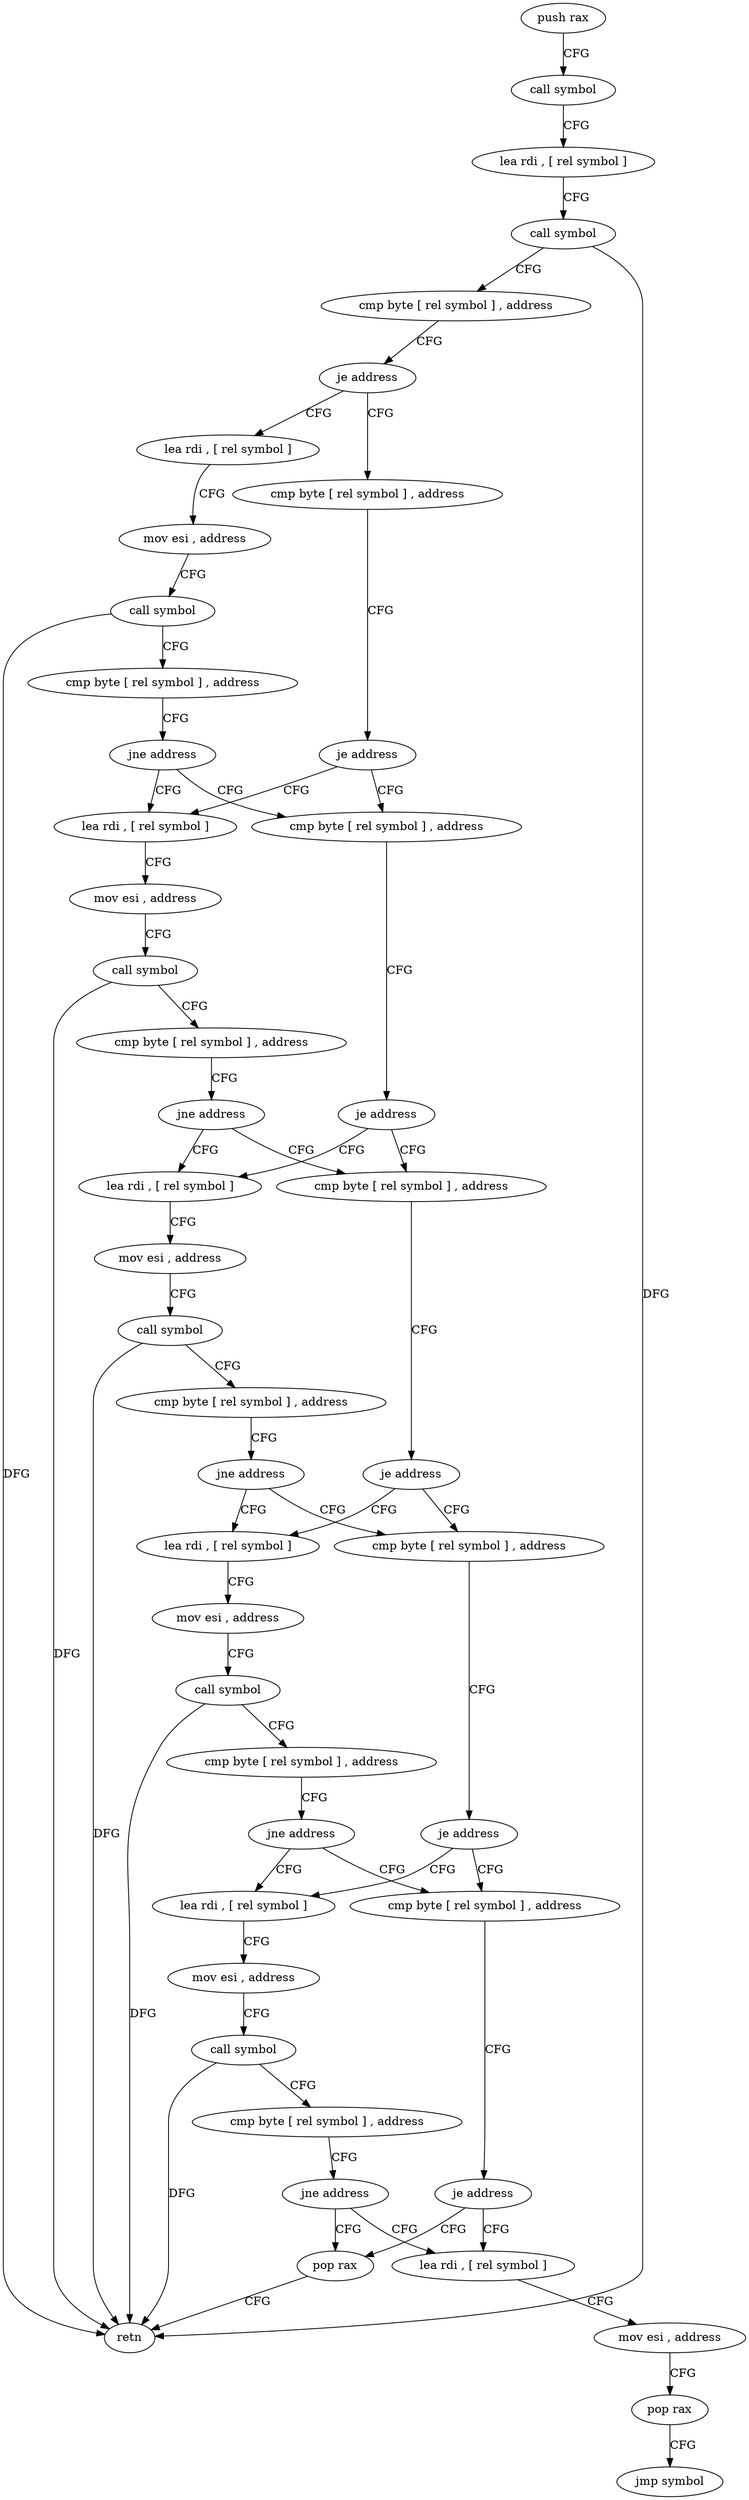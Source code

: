 digraph "func" {
"170704" [label = "push rax" ]
"170705" [label = "call symbol" ]
"170710" [label = "lea rdi , [ rel symbol ]" ]
"170717" [label = "call symbol" ]
"170722" [label = "cmp byte [ rel symbol ] , address" ]
"170729" [label = "je address" ]
"170782" [label = "lea rdi , [ rel symbol ]" ]
"170731" [label = "cmp byte [ rel symbol ] , address" ]
"170789" [label = "mov esi , address" ]
"170794" [label = "call symbol" ]
"170799" [label = "cmp byte [ rel symbol ] , address" ]
"170806" [label = "jne address" ]
"170740" [label = "cmp byte [ rel symbol ] , address" ]
"170808" [label = "lea rdi , [ rel symbol ]" ]
"170738" [label = "je address" ]
"170747" [label = "je address" ]
"170834" [label = "lea rdi , [ rel symbol ]" ]
"170749" [label = "cmp byte [ rel symbol ] , address" ]
"170815" [label = "mov esi , address" ]
"170820" [label = "call symbol" ]
"170825" [label = "cmp byte [ rel symbol ] , address" ]
"170832" [label = "jne address" ]
"170841" [label = "mov esi , address" ]
"170846" [label = "call symbol" ]
"170851" [label = "cmp byte [ rel symbol ] , address" ]
"170858" [label = "jne address" ]
"170758" [label = "cmp byte [ rel symbol ] , address" ]
"170860" [label = "lea rdi , [ rel symbol ]" ]
"170756" [label = "je address" ]
"170765" [label = "je address" ]
"170886" [label = "lea rdi , [ rel symbol ]" ]
"170767" [label = "cmp byte [ rel symbol ] , address" ]
"170867" [label = "mov esi , address" ]
"170872" [label = "call symbol" ]
"170877" [label = "cmp byte [ rel symbol ] , address" ]
"170884" [label = "jne address" ]
"170893" [label = "mov esi , address" ]
"170898" [label = "call symbol" ]
"170903" [label = "cmp byte [ rel symbol ] , address" ]
"170910" [label = "jne address" ]
"170780" [label = "pop rax" ]
"170916" [label = "lea rdi , [ rel symbol ]" ]
"170774" [label = "je address" ]
"170781" [label = "retn" ]
"170923" [label = "mov esi , address" ]
"170928" [label = "pop rax" ]
"170929" [label = "jmp symbol" ]
"170704" -> "170705" [ label = "CFG" ]
"170705" -> "170710" [ label = "CFG" ]
"170710" -> "170717" [ label = "CFG" ]
"170717" -> "170722" [ label = "CFG" ]
"170717" -> "170781" [ label = "DFG" ]
"170722" -> "170729" [ label = "CFG" ]
"170729" -> "170782" [ label = "CFG" ]
"170729" -> "170731" [ label = "CFG" ]
"170782" -> "170789" [ label = "CFG" ]
"170731" -> "170738" [ label = "CFG" ]
"170789" -> "170794" [ label = "CFG" ]
"170794" -> "170799" [ label = "CFG" ]
"170794" -> "170781" [ label = "DFG" ]
"170799" -> "170806" [ label = "CFG" ]
"170806" -> "170740" [ label = "CFG" ]
"170806" -> "170808" [ label = "CFG" ]
"170740" -> "170747" [ label = "CFG" ]
"170808" -> "170815" [ label = "CFG" ]
"170738" -> "170808" [ label = "CFG" ]
"170738" -> "170740" [ label = "CFG" ]
"170747" -> "170834" [ label = "CFG" ]
"170747" -> "170749" [ label = "CFG" ]
"170834" -> "170841" [ label = "CFG" ]
"170749" -> "170756" [ label = "CFG" ]
"170815" -> "170820" [ label = "CFG" ]
"170820" -> "170825" [ label = "CFG" ]
"170820" -> "170781" [ label = "DFG" ]
"170825" -> "170832" [ label = "CFG" ]
"170832" -> "170749" [ label = "CFG" ]
"170832" -> "170834" [ label = "CFG" ]
"170841" -> "170846" [ label = "CFG" ]
"170846" -> "170851" [ label = "CFG" ]
"170846" -> "170781" [ label = "DFG" ]
"170851" -> "170858" [ label = "CFG" ]
"170858" -> "170758" [ label = "CFG" ]
"170858" -> "170860" [ label = "CFG" ]
"170758" -> "170765" [ label = "CFG" ]
"170860" -> "170867" [ label = "CFG" ]
"170756" -> "170860" [ label = "CFG" ]
"170756" -> "170758" [ label = "CFG" ]
"170765" -> "170886" [ label = "CFG" ]
"170765" -> "170767" [ label = "CFG" ]
"170886" -> "170893" [ label = "CFG" ]
"170767" -> "170774" [ label = "CFG" ]
"170867" -> "170872" [ label = "CFG" ]
"170872" -> "170877" [ label = "CFG" ]
"170872" -> "170781" [ label = "DFG" ]
"170877" -> "170884" [ label = "CFG" ]
"170884" -> "170767" [ label = "CFG" ]
"170884" -> "170886" [ label = "CFG" ]
"170893" -> "170898" [ label = "CFG" ]
"170898" -> "170903" [ label = "CFG" ]
"170898" -> "170781" [ label = "DFG" ]
"170903" -> "170910" [ label = "CFG" ]
"170910" -> "170780" [ label = "CFG" ]
"170910" -> "170916" [ label = "CFG" ]
"170780" -> "170781" [ label = "CFG" ]
"170916" -> "170923" [ label = "CFG" ]
"170774" -> "170916" [ label = "CFG" ]
"170774" -> "170780" [ label = "CFG" ]
"170923" -> "170928" [ label = "CFG" ]
"170928" -> "170929" [ label = "CFG" ]
}
